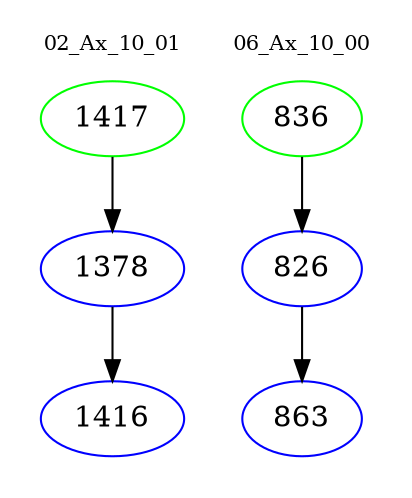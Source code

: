 digraph{
subgraph cluster_0 {
color = white
label = "02_Ax_10_01";
fontsize=10;
T0_1417 [label="1417", color="green"]
T0_1417 -> T0_1378 [color="black"]
T0_1378 [label="1378", color="blue"]
T0_1378 -> T0_1416 [color="black"]
T0_1416 [label="1416", color="blue"]
}
subgraph cluster_1 {
color = white
label = "06_Ax_10_00";
fontsize=10;
T1_836 [label="836", color="green"]
T1_836 -> T1_826 [color="black"]
T1_826 [label="826", color="blue"]
T1_826 -> T1_863 [color="black"]
T1_863 [label="863", color="blue"]
}
}
